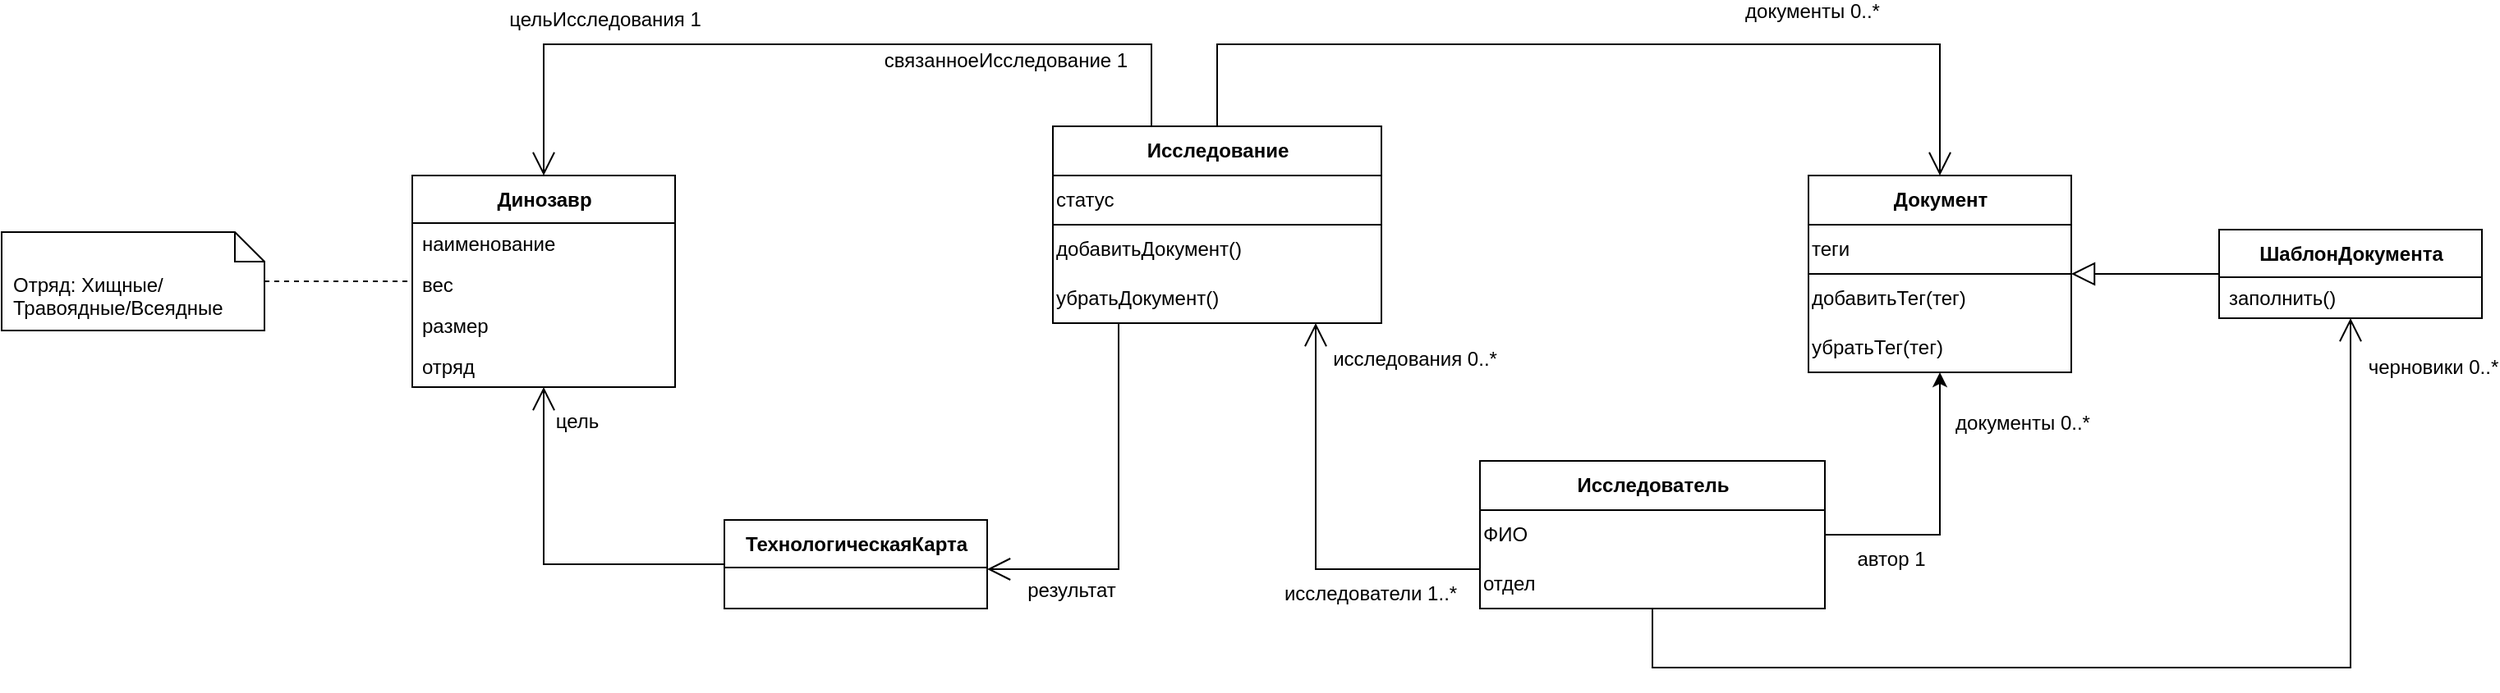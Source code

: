 <mxfile version="15.5.5" type="github">
  <diagram id="EWaqJKp26MO9iZfYcjwB" name="Page-1">
    <mxGraphModel dx="3418" dy="963" grid="1" gridSize="10" guides="1" tooltips="1" connect="1" arrows="1" fold="1" page="1" pageScale="1" pageWidth="850" pageHeight="1100" math="0" shadow="0">
      <root>
        <mxCell id="0" />
        <mxCell id="1" parent="0" />
        <mxCell id="ahwJquBwF2kLYBhXCvtw-14" value="документы 0..*" style="edgeStyle=orthogonalEdgeStyle;rounded=0;orthogonalLoop=1;jettySize=auto;html=1;endArrow=open;endFill=0;endSize=12;fontSize=12;entryX=0.5;entryY=0;entryDx=0;entryDy=0;" edge="1" parent="1" source="ahwJquBwF2kLYBhXCvtw-8" target="ahwJquBwF2kLYBhXCvtw-12">
          <mxGeometry x="0.444" y="20" relative="1" as="geometry">
            <mxPoint x="-120" y="160" as="targetPoint" />
            <Array as="points">
              <mxPoint x="-560" y="120" />
              <mxPoint x="-120" y="120" />
            </Array>
            <mxPoint as="offset" />
          </mxGeometry>
        </mxCell>
        <mxCell id="ahwJquBwF2kLYBhXCvtw-74" style="edgeStyle=orthogonalEdgeStyle;rounded=0;orthogonalLoop=1;jettySize=auto;html=1;fontSize=12;endArrow=open;endFill=0;endSize=12;entryX=0.5;entryY=0;entryDx=0;entryDy=0;" edge="1" parent="1" source="ahwJquBwF2kLYBhXCvtw-8" target="ahwJquBwF2kLYBhXCvtw-72">
          <mxGeometry relative="1" as="geometry">
            <mxPoint x="-1060" y="120" as="targetPoint" />
            <Array as="points">
              <mxPoint x="-600" y="120" />
              <mxPoint x="-970" y="120" />
            </Array>
          </mxGeometry>
        </mxCell>
        <mxCell id="ahwJquBwF2kLYBhXCvtw-75" value="цельИсследования 1" style="edgeLabel;html=1;align=center;verticalAlign=middle;resizable=0;points=[];fontSize=12;" vertex="1" connectable="0" parent="ahwJquBwF2kLYBhXCvtw-74">
          <mxGeometry x="0.643" y="-1" relative="1" as="geometry">
            <mxPoint x="28" y="-14" as="offset" />
          </mxGeometry>
        </mxCell>
        <mxCell id="ahwJquBwF2kLYBhXCvtw-76" value="связанноеИсследование 1" style="edgeLabel;html=1;align=center;verticalAlign=middle;resizable=0;points=[];fontSize=12;" vertex="1" connectable="0" parent="ahwJquBwF2kLYBhXCvtw-74">
          <mxGeometry x="-0.569" y="-2" relative="1" as="geometry">
            <mxPoint x="-31" y="12" as="offset" />
          </mxGeometry>
        </mxCell>
        <mxCell id="ahwJquBwF2kLYBhXCvtw-8" value="Исследование" style="swimlane;fontStyle=1;align=center;verticalAlign=middle;childLayout=stackLayout;horizontal=1;startSize=30;horizontalStack=0;resizeParent=1;resizeParentMax=0;resizeLast=0;collapsible=0;marginBottom=0;html=1;" vertex="1" parent="1">
          <mxGeometry x="-660" y="170" width="200" height="120" as="geometry" />
        </mxCell>
        <mxCell id="ahwJquBwF2kLYBhXCvtw-21" value="статус" style="text;html=1;strokeColor=none;fillColor=none;align=left;verticalAlign=middle;whiteSpace=wrap;rounded=0;" vertex="1" parent="ahwJquBwF2kLYBhXCvtw-8">
          <mxGeometry y="30" width="200" height="30" as="geometry" />
        </mxCell>
        <mxCell id="ahwJquBwF2kLYBhXCvtw-22" value="" style="endArrow=none;html=1;rounded=0;endSize=12;exitX=0;exitY=0;exitDx=0;exitDy=0;entryX=1;entryY=0;entryDx=0;entryDy=0;" edge="1" parent="ahwJquBwF2kLYBhXCvtw-8" source="ahwJquBwF2kLYBhXCvtw-20" target="ahwJquBwF2kLYBhXCvtw-20">
          <mxGeometry width="50" height="50" relative="1" as="geometry">
            <mxPoint x="20" y="112.5" as="sourcePoint" />
            <mxPoint x="70" y="62.5" as="targetPoint" />
          </mxGeometry>
        </mxCell>
        <mxCell id="ahwJquBwF2kLYBhXCvtw-20" value="добавитьДокумент()" style="text;html=1;strokeColor=none;fillColor=none;align=left;verticalAlign=middle;whiteSpace=wrap;rounded=0;" vertex="1" parent="ahwJquBwF2kLYBhXCvtw-8">
          <mxGeometry y="60" width="200" height="30" as="geometry" />
        </mxCell>
        <mxCell id="ahwJquBwF2kLYBhXCvtw-25" value="убратьДокумент()" style="text;html=1;strokeColor=none;fillColor=none;align=left;verticalAlign=middle;whiteSpace=wrap;rounded=0;" vertex="1" parent="ahwJquBwF2kLYBhXCvtw-8">
          <mxGeometry y="90" width="200" height="30" as="geometry" />
        </mxCell>
        <mxCell id="ahwJquBwF2kLYBhXCvtw-61" style="edgeStyle=orthogonalEdgeStyle;rounded=0;orthogonalLoop=1;jettySize=auto;html=1;entryX=1;entryY=0.5;entryDx=0;entryDy=0;fontSize=12;endArrow=none;endFill=0;endSize=12;startArrow=classic;startFill=1;" edge="1" parent="1" source="ahwJquBwF2kLYBhXCvtw-12" target="ahwJquBwF2kLYBhXCvtw-51">
          <mxGeometry relative="1" as="geometry">
            <Array as="points">
              <mxPoint x="-120" y="419" />
            </Array>
          </mxGeometry>
        </mxCell>
        <mxCell id="ahwJquBwF2kLYBhXCvtw-62" value="автор 1" style="edgeLabel;html=1;align=center;verticalAlign=middle;resizable=0;points=[];fontSize=12;" vertex="1" connectable="0" parent="ahwJquBwF2kLYBhXCvtw-61">
          <mxGeometry x="0.526" y="-1" relative="1" as="geometry">
            <mxPoint y="16" as="offset" />
          </mxGeometry>
        </mxCell>
        <mxCell id="ahwJquBwF2kLYBhXCvtw-93" value="документы 0..*" style="edgeLabel;html=1;align=center;verticalAlign=middle;resizable=0;points=[];fontSize=12;" vertex="1" connectable="0" parent="ahwJquBwF2kLYBhXCvtw-61">
          <mxGeometry x="-0.819" y="-2" relative="1" as="geometry">
            <mxPoint x="52" y="15" as="offset" />
          </mxGeometry>
        </mxCell>
        <mxCell id="ahwJquBwF2kLYBhXCvtw-12" value="Документ" style="swimlane;fontStyle=1;align=center;verticalAlign=middle;childLayout=stackLayout;horizontal=1;startSize=30;horizontalStack=0;resizeParent=1;resizeParentMax=0;resizeLast=0;collapsible=0;marginBottom=0;html=1;" vertex="1" parent="1">
          <mxGeometry x="-200" y="200" width="160" height="120" as="geometry" />
        </mxCell>
        <mxCell id="ahwJquBwF2kLYBhXCvtw-50" value="теги" style="text;html=1;strokeColor=none;fillColor=none;align=left;verticalAlign=middle;whiteSpace=wrap;rounded=0;fontSize=12;" vertex="1" parent="ahwJquBwF2kLYBhXCvtw-12">
          <mxGeometry y="30" width="160" height="30" as="geometry" />
        </mxCell>
        <mxCell id="ahwJquBwF2kLYBhXCvtw-59" value="" style="endArrow=none;html=1;rounded=0;fontSize=12;endSize=12;exitX=0;exitY=1;exitDx=0;exitDy=0;entryX=1;entryY=0;entryDx=0;entryDy=0;" edge="1" parent="ahwJquBwF2kLYBhXCvtw-12" source="ahwJquBwF2kLYBhXCvtw-50" target="ahwJquBwF2kLYBhXCvtw-58">
          <mxGeometry width="50" height="50" relative="1" as="geometry">
            <mxPoint x="10" y="100" as="sourcePoint" />
            <mxPoint x="60" y="50" as="targetPoint" />
          </mxGeometry>
        </mxCell>
        <mxCell id="ahwJquBwF2kLYBhXCvtw-58" value="добавитьТег(тег)" style="text;html=1;strokeColor=none;fillColor=none;align=left;verticalAlign=middle;whiteSpace=wrap;rounded=0;fontSize=12;" vertex="1" parent="ahwJquBwF2kLYBhXCvtw-12">
          <mxGeometry y="60" width="160" height="30" as="geometry" />
        </mxCell>
        <mxCell id="ahwJquBwF2kLYBhXCvtw-60" value="убратьТег(тег)" style="text;html=1;strokeColor=none;fillColor=none;align=left;verticalAlign=middle;whiteSpace=wrap;rounded=0;fontSize=12;" vertex="1" parent="ahwJquBwF2kLYBhXCvtw-12">
          <mxGeometry y="90" width="160" height="30" as="geometry" />
        </mxCell>
        <mxCell id="ahwJquBwF2kLYBhXCvtw-56" value="исследования 0..*" style="edgeStyle=orthogonalEdgeStyle;rounded=0;orthogonalLoop=1;jettySize=auto;html=1;fontSize=12;endArrow=open;endFill=0;endSize=12;" edge="1" parent="1" source="ahwJquBwF2kLYBhXCvtw-51">
          <mxGeometry x="0.825" y="-60" relative="1" as="geometry">
            <mxPoint x="-500" y="290" as="targetPoint" />
            <Array as="points">
              <mxPoint x="-500" y="440" />
            </Array>
            <mxPoint as="offset" />
          </mxGeometry>
        </mxCell>
        <mxCell id="ahwJquBwF2kLYBhXCvtw-57" value="исследователи 1..*" style="edgeLabel;html=1;align=center;verticalAlign=middle;resizable=0;points=[];fontSize=12;" vertex="1" connectable="0" parent="ahwJquBwF2kLYBhXCvtw-56">
          <mxGeometry x="-0.244" y="2" relative="1" as="geometry">
            <mxPoint x="27" y="13" as="offset" />
          </mxGeometry>
        </mxCell>
        <mxCell id="ahwJquBwF2kLYBhXCvtw-96" style="edgeStyle=orthogonalEdgeStyle;rounded=0;orthogonalLoop=1;jettySize=auto;html=1;fontSize=12;startArrow=none;startFill=0;endArrow=open;endFill=0;endSize=12;" edge="1" parent="1" source="ahwJquBwF2kLYBhXCvtw-51" target="ahwJquBwF2kLYBhXCvtw-69">
          <mxGeometry relative="1" as="geometry">
            <Array as="points">
              <mxPoint x="-295" y="500" />
              <mxPoint x="130" y="500" />
            </Array>
          </mxGeometry>
        </mxCell>
        <mxCell id="ahwJquBwF2kLYBhXCvtw-97" value="черновики 0..*" style="edgeLabel;html=1;align=center;verticalAlign=middle;resizable=0;points=[];fontSize=12;" vertex="1" connectable="0" parent="ahwJquBwF2kLYBhXCvtw-96">
          <mxGeometry x="0.904" y="2" relative="1" as="geometry">
            <mxPoint x="52" y="-3" as="offset" />
          </mxGeometry>
        </mxCell>
        <mxCell id="ahwJquBwF2kLYBhXCvtw-51" value="Исследователь" style="swimlane;fontStyle=1;align=center;verticalAlign=middle;childLayout=stackLayout;horizontal=1;startSize=30;horizontalStack=0;resizeParent=1;resizeParentMax=0;resizeLast=0;collapsible=0;marginBottom=0;html=1;" vertex="1" parent="1">
          <mxGeometry x="-400" y="374" width="210" height="90" as="geometry" />
        </mxCell>
        <mxCell id="ahwJquBwF2kLYBhXCvtw-53" value="" style="endArrow=none;html=1;rounded=0;endSize=12;exitX=0;exitY=0;exitDx=0;exitDy=0;entryX=1;entryY=0;entryDx=0;entryDy=0;" edge="1" parent="ahwJquBwF2kLYBhXCvtw-51">
          <mxGeometry width="50" height="50" relative="1" as="geometry">
            <mxPoint y="30" as="sourcePoint" />
            <mxPoint x="210" y="30" as="targetPoint" />
          </mxGeometry>
        </mxCell>
        <mxCell id="ahwJquBwF2kLYBhXCvtw-91" value="ФИО" style="text;html=1;strokeColor=none;fillColor=none;align=left;verticalAlign=middle;whiteSpace=wrap;rounded=0;fontSize=12;" vertex="1" parent="ahwJquBwF2kLYBhXCvtw-51">
          <mxGeometry y="30" width="210" height="30" as="geometry" />
        </mxCell>
        <mxCell id="ahwJquBwF2kLYBhXCvtw-92" value="отдел" style="text;html=1;strokeColor=none;fillColor=none;align=left;verticalAlign=middle;whiteSpace=wrap;rounded=0;fontSize=12;" vertex="1" parent="ahwJquBwF2kLYBhXCvtw-51">
          <mxGeometry y="60" width="210" height="30" as="geometry" />
        </mxCell>
        <mxCell id="ahwJquBwF2kLYBhXCvtw-95" style="edgeStyle=orthogonalEdgeStyle;rounded=0;orthogonalLoop=1;jettySize=auto;html=1;fontSize=12;startArrow=none;startFill=0;endArrow=block;endFill=0;endSize=12;" edge="1" parent="1" source="ahwJquBwF2kLYBhXCvtw-69" target="ahwJquBwF2kLYBhXCvtw-12">
          <mxGeometry relative="1" as="geometry" />
        </mxCell>
        <mxCell id="ahwJquBwF2kLYBhXCvtw-69" value="ШаблонДокумента" style="swimlane;fontStyle=1;align=center;verticalAlign=middle;childLayout=stackLayout;horizontal=1;startSize=29;horizontalStack=0;resizeParent=1;resizeParentMax=0;resizeLast=0;collapsible=0;marginBottom=0;html=1;fontSize=12;" vertex="1" parent="1">
          <mxGeometry x="50" y="233" width="160" height="54" as="geometry" />
        </mxCell>
        <mxCell id="ahwJquBwF2kLYBhXCvtw-71" value="заполнить()" style="text;html=1;strokeColor=none;fillColor=none;align=left;verticalAlign=middle;spacingLeft=4;spacingRight=4;overflow=hidden;rotatable=0;points=[[0,0.5],[1,0.5]];portConstraint=eastwest;fontSize=12;" vertex="1" parent="ahwJquBwF2kLYBhXCvtw-69">
          <mxGeometry y="29" width="160" height="25" as="geometry" />
        </mxCell>
        <mxCell id="ahwJquBwF2kLYBhXCvtw-72" value="Динозавр" style="swimlane;fontStyle=1;align=center;verticalAlign=middle;childLayout=stackLayout;horizontal=1;startSize=29;horizontalStack=0;resizeParent=1;resizeParentMax=0;resizeLast=0;collapsible=0;marginBottom=0;html=1;fontSize=12;" vertex="1" parent="1">
          <mxGeometry x="-1050" y="200" width="160" height="129" as="geometry" />
        </mxCell>
        <mxCell id="ahwJquBwF2kLYBhXCvtw-73" value="наименование" style="text;html=1;strokeColor=none;fillColor=none;align=left;verticalAlign=middle;spacingLeft=4;spacingRight=4;overflow=hidden;rotatable=0;points=[[0,0.5],[1,0.5]];portConstraint=eastwest;fontSize=12;" vertex="1" parent="ahwJquBwF2kLYBhXCvtw-72">
          <mxGeometry y="29" width="160" height="25" as="geometry" />
        </mxCell>
        <mxCell id="ahwJquBwF2kLYBhXCvtw-77" value="вес" style="text;html=1;strokeColor=none;fillColor=none;align=left;verticalAlign=middle;spacingLeft=4;spacingRight=4;overflow=hidden;rotatable=0;points=[[0,0.5],[1,0.5]];portConstraint=eastwest;fontSize=12;" vertex="1" parent="ahwJquBwF2kLYBhXCvtw-72">
          <mxGeometry y="54" width="160" height="25" as="geometry" />
        </mxCell>
        <mxCell id="ahwJquBwF2kLYBhXCvtw-78" value="размер" style="text;html=1;strokeColor=none;fillColor=none;align=left;verticalAlign=middle;spacingLeft=4;spacingRight=4;overflow=hidden;rotatable=0;points=[[0,0.5],[1,0.5]];portConstraint=eastwest;fontSize=12;" vertex="1" parent="ahwJquBwF2kLYBhXCvtw-72">
          <mxGeometry y="79" width="160" height="25" as="geometry" />
        </mxCell>
        <mxCell id="ahwJquBwF2kLYBhXCvtw-79" value="отряд" style="text;html=1;strokeColor=none;fillColor=none;align=left;verticalAlign=middle;spacingLeft=4;spacingRight=4;overflow=hidden;rotatable=0;points=[[0,0.5],[1,0.5]];portConstraint=eastwest;fontSize=12;" vertex="1" parent="ahwJquBwF2kLYBhXCvtw-72">
          <mxGeometry y="104" width="160" height="25" as="geometry" />
        </mxCell>
        <mxCell id="ahwJquBwF2kLYBhXCvtw-82" style="edgeStyle=orthogonalEdgeStyle;rounded=0;orthogonalLoop=1;jettySize=auto;html=1;fontSize=12;endArrow=none;endFill=0;endSize=12;dashed=1;" edge="1" parent="1" source="ahwJquBwF2kLYBhXCvtw-80" target="ahwJquBwF2kLYBhXCvtw-72">
          <mxGeometry relative="1" as="geometry" />
        </mxCell>
        <mxCell id="ahwJquBwF2kLYBhXCvtw-80" value="Отряд: Хищные/Травоядные/Всеядные" style="shape=note2;boundedLbl=1;whiteSpace=wrap;html=1;size=18;verticalAlign=top;align=left;spacingLeft=5;fontSize=12;" vertex="1" parent="1">
          <mxGeometry x="-1300" y="234.5" width="160" height="60" as="geometry" />
        </mxCell>
        <mxCell id="ahwJquBwF2kLYBhXCvtw-86" style="edgeStyle=orthogonalEdgeStyle;rounded=0;orthogonalLoop=1;jettySize=auto;html=1;fontSize=12;endArrow=open;endFill=0;endSize=12;" edge="1" parent="1" source="ahwJquBwF2kLYBhXCvtw-84" target="ahwJquBwF2kLYBhXCvtw-72">
          <mxGeometry relative="1" as="geometry" />
        </mxCell>
        <mxCell id="ahwJquBwF2kLYBhXCvtw-89" value="цель" style="edgeLabel;html=1;align=center;verticalAlign=middle;resizable=0;points=[];fontSize=12;" vertex="1" connectable="0" parent="ahwJquBwF2kLYBhXCvtw-86">
          <mxGeometry x="0.568" y="-2" relative="1" as="geometry">
            <mxPoint x="18" y="-26" as="offset" />
          </mxGeometry>
        </mxCell>
        <mxCell id="ahwJquBwF2kLYBhXCvtw-88" style="edgeStyle=orthogonalEdgeStyle;rounded=0;orthogonalLoop=1;jettySize=auto;html=1;fontSize=12;endArrow=none;endFill=0;endSize=12;startArrow=open;startFill=0;startSize=12;" edge="1" parent="1" source="ahwJquBwF2kLYBhXCvtw-84" target="ahwJquBwF2kLYBhXCvtw-8">
          <mxGeometry relative="1" as="geometry">
            <Array as="points">
              <mxPoint x="-620" y="440" />
            </Array>
          </mxGeometry>
        </mxCell>
        <mxCell id="ahwJquBwF2kLYBhXCvtw-90" value="результат" style="edgeLabel;html=1;align=center;verticalAlign=middle;resizable=0;points=[];fontSize=12;" vertex="1" connectable="0" parent="ahwJquBwF2kLYBhXCvtw-88">
          <mxGeometry x="-0.706" y="-1" relative="1" as="geometry">
            <mxPoint x="17" y="12" as="offset" />
          </mxGeometry>
        </mxCell>
        <mxCell id="ahwJquBwF2kLYBhXCvtw-84" value="ТехнологическаяКарта" style="swimlane;fontStyle=1;align=center;verticalAlign=middle;childLayout=stackLayout;horizontal=1;startSize=29;horizontalStack=0;resizeParent=1;resizeParentMax=0;resizeLast=0;collapsible=0;marginBottom=0;html=1;fontSize=12;" vertex="1" parent="1">
          <mxGeometry x="-860" y="410" width="160" height="54" as="geometry" />
        </mxCell>
      </root>
    </mxGraphModel>
  </diagram>
</mxfile>

